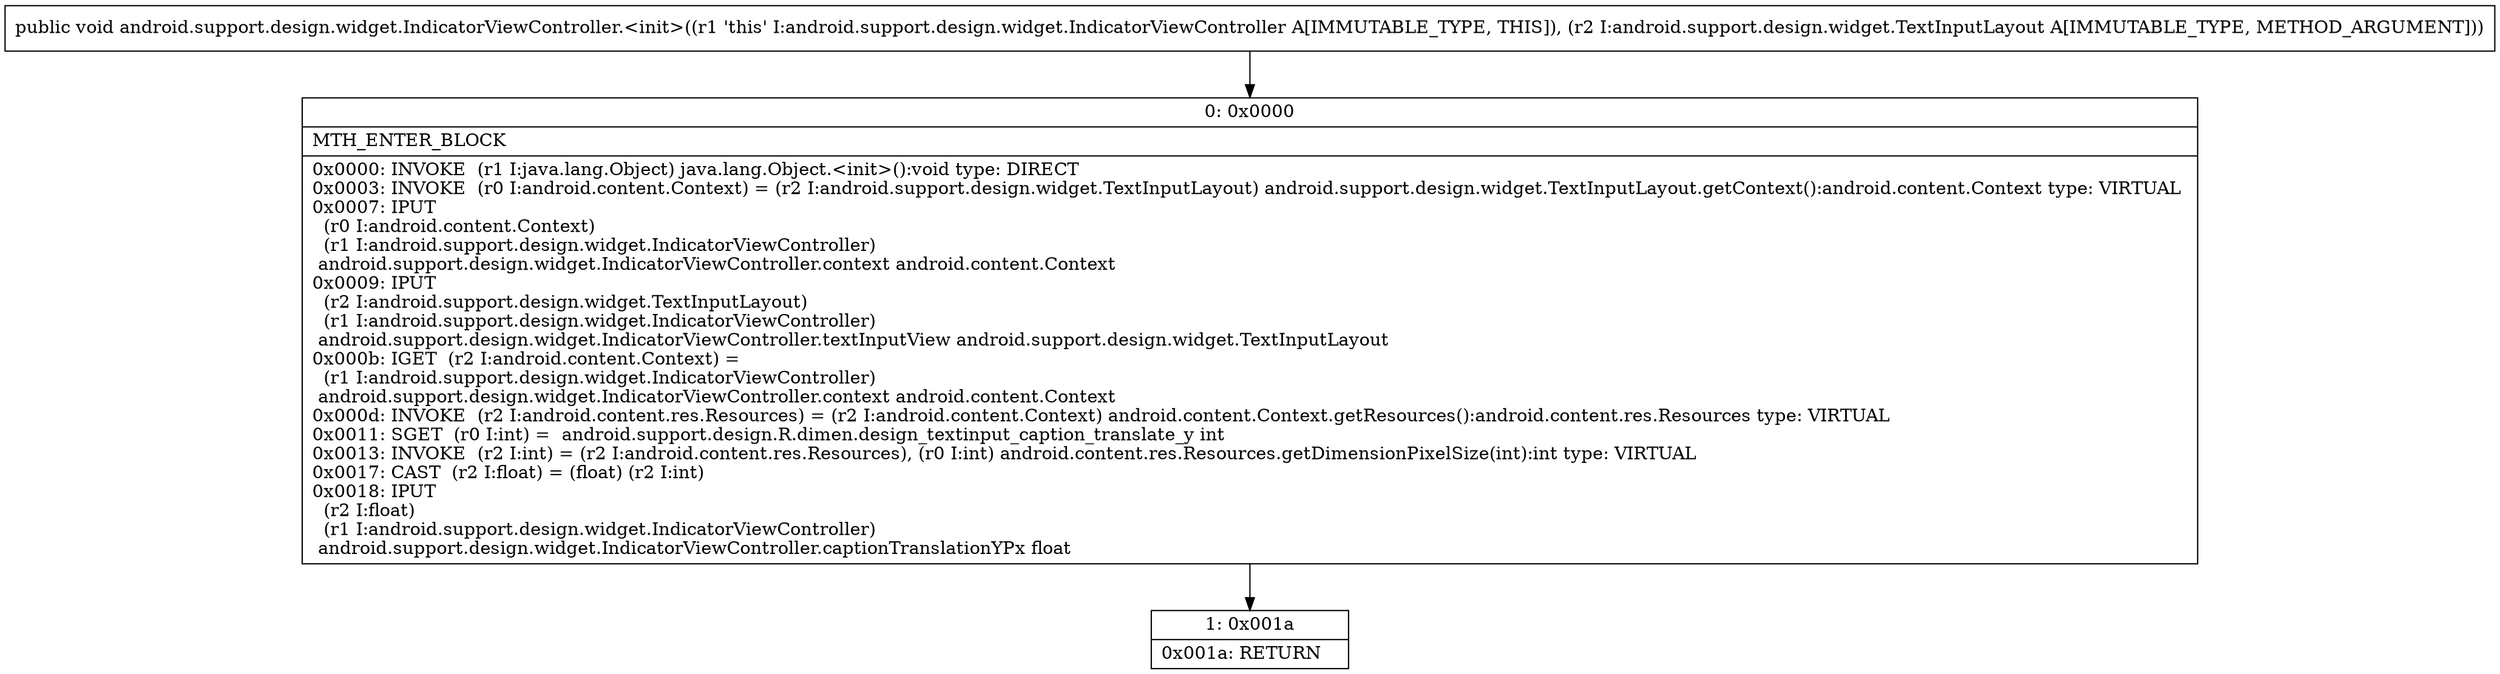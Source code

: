 digraph "CFG forandroid.support.design.widget.IndicatorViewController.\<init\>(Landroid\/support\/design\/widget\/TextInputLayout;)V" {
Node_0 [shape=record,label="{0\:\ 0x0000|MTH_ENTER_BLOCK\l|0x0000: INVOKE  (r1 I:java.lang.Object) java.lang.Object.\<init\>():void type: DIRECT \l0x0003: INVOKE  (r0 I:android.content.Context) = (r2 I:android.support.design.widget.TextInputLayout) android.support.design.widget.TextInputLayout.getContext():android.content.Context type: VIRTUAL \l0x0007: IPUT  \l  (r0 I:android.content.Context)\l  (r1 I:android.support.design.widget.IndicatorViewController)\l android.support.design.widget.IndicatorViewController.context android.content.Context \l0x0009: IPUT  \l  (r2 I:android.support.design.widget.TextInputLayout)\l  (r1 I:android.support.design.widget.IndicatorViewController)\l android.support.design.widget.IndicatorViewController.textInputView android.support.design.widget.TextInputLayout \l0x000b: IGET  (r2 I:android.content.Context) = \l  (r1 I:android.support.design.widget.IndicatorViewController)\l android.support.design.widget.IndicatorViewController.context android.content.Context \l0x000d: INVOKE  (r2 I:android.content.res.Resources) = (r2 I:android.content.Context) android.content.Context.getResources():android.content.res.Resources type: VIRTUAL \l0x0011: SGET  (r0 I:int) =  android.support.design.R.dimen.design_textinput_caption_translate_y int \l0x0013: INVOKE  (r2 I:int) = (r2 I:android.content.res.Resources), (r0 I:int) android.content.res.Resources.getDimensionPixelSize(int):int type: VIRTUAL \l0x0017: CAST  (r2 I:float) = (float) (r2 I:int) \l0x0018: IPUT  \l  (r2 I:float)\l  (r1 I:android.support.design.widget.IndicatorViewController)\l android.support.design.widget.IndicatorViewController.captionTranslationYPx float \l}"];
Node_1 [shape=record,label="{1\:\ 0x001a|0x001a: RETURN   \l}"];
MethodNode[shape=record,label="{public void android.support.design.widget.IndicatorViewController.\<init\>((r1 'this' I:android.support.design.widget.IndicatorViewController A[IMMUTABLE_TYPE, THIS]), (r2 I:android.support.design.widget.TextInputLayout A[IMMUTABLE_TYPE, METHOD_ARGUMENT])) }"];
MethodNode -> Node_0;
Node_0 -> Node_1;
}

